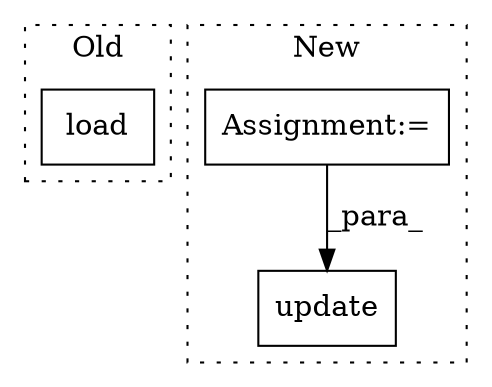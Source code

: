 digraph G {
subgraph cluster0 {
1 [label="load" a="32" s="24771,24802" l="5,1" shape="box"];
label = "Old";
style="dotted";
}
subgraph cluster1 {
2 [label="update" a="32" s="24927,24944" l="7,1" shape="box"];
3 [label="Assignment:=" a="7" s="24618" l="1" shape="box"];
label = "New";
style="dotted";
}
3 -> 2 [label="_para_"];
}